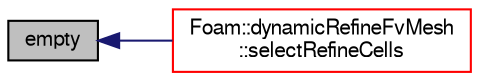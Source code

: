 digraph "empty"
{
  bgcolor="transparent";
  edge [fontname="FreeSans",fontsize="10",labelfontname="FreeSans",labelfontsize="10"];
  node [fontname="FreeSans",fontsize="10",shape=record];
  rankdir="LR";
  Node105 [label="empty",height=0.2,width=0.4,color="black", fillcolor="grey75", style="filled", fontcolor="black"];
  Node105 -> Node106 [dir="back",color="midnightblue",fontsize="10",style="solid",fontname="FreeSans"];
  Node106 [label="Foam::dynamicRefineFvMesh\l::selectRefineCells",height=0.2,width=0.4,color="red",URL="$a21370.html#af10d75dd74d1a863c31d3710f02bd162",tooltip="Subset candidate cells for refinement. "];
}
